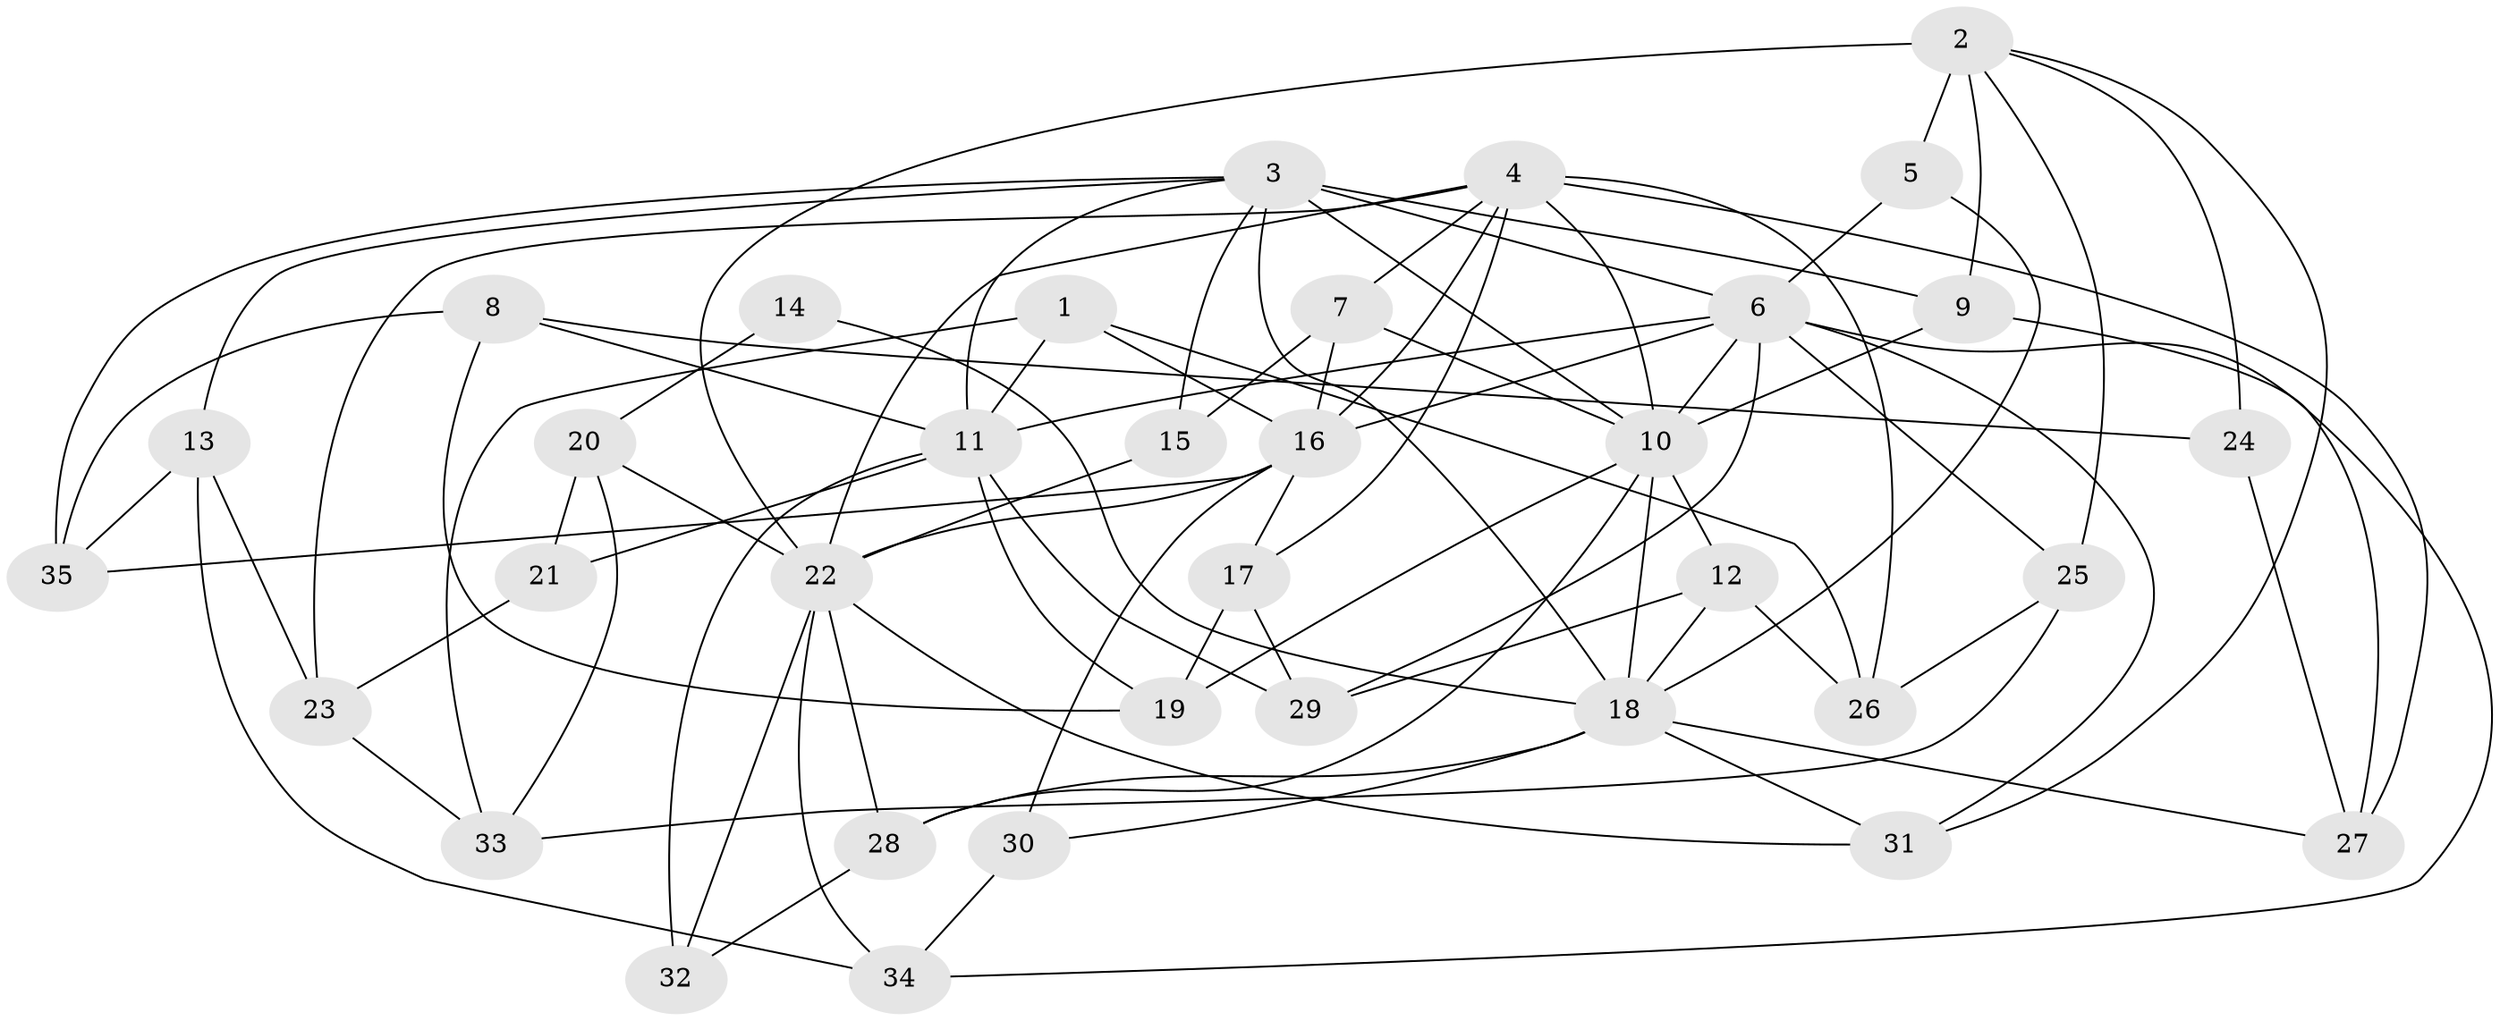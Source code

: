 // original degree distribution, {4: 1.0}
// Generated by graph-tools (version 1.1) at 2025/38/03/09/25 02:38:15]
// undirected, 35 vertices, 85 edges
graph export_dot {
graph [start="1"]
  node [color=gray90,style=filled];
  1;
  2;
  3;
  4;
  5;
  6;
  7;
  8;
  9;
  10;
  11;
  12;
  13;
  14;
  15;
  16;
  17;
  18;
  19;
  20;
  21;
  22;
  23;
  24;
  25;
  26;
  27;
  28;
  29;
  30;
  31;
  32;
  33;
  34;
  35;
  1 -- 11 [weight=1.0];
  1 -- 16 [weight=1.0];
  1 -- 26 [weight=1.0];
  1 -- 33 [weight=1.0];
  2 -- 5 [weight=2.0];
  2 -- 9 [weight=1.0];
  2 -- 22 [weight=3.0];
  2 -- 24 [weight=2.0];
  2 -- 25 [weight=1.0];
  2 -- 31 [weight=1.0];
  3 -- 6 [weight=2.0];
  3 -- 9 [weight=1.0];
  3 -- 10 [weight=2.0];
  3 -- 11 [weight=1.0];
  3 -- 13 [weight=1.0];
  3 -- 15 [weight=1.0];
  3 -- 18 [weight=1.0];
  3 -- 35 [weight=1.0];
  4 -- 7 [weight=1.0];
  4 -- 10 [weight=1.0];
  4 -- 16 [weight=1.0];
  4 -- 17 [weight=1.0];
  4 -- 22 [weight=1.0];
  4 -- 23 [weight=1.0];
  4 -- 26 [weight=1.0];
  4 -- 27 [weight=1.0];
  5 -- 6 [weight=1.0];
  5 -- 18 [weight=1.0];
  6 -- 10 [weight=2.0];
  6 -- 11 [weight=1.0];
  6 -- 16 [weight=2.0];
  6 -- 25 [weight=1.0];
  6 -- 29 [weight=1.0];
  6 -- 31 [weight=1.0];
  6 -- 34 [weight=1.0];
  7 -- 10 [weight=1.0];
  7 -- 15 [weight=1.0];
  7 -- 16 [weight=1.0];
  8 -- 11 [weight=1.0];
  8 -- 19 [weight=1.0];
  8 -- 24 [weight=1.0];
  8 -- 35 [weight=1.0];
  9 -- 10 [weight=1.0];
  9 -- 27 [weight=1.0];
  10 -- 12 [weight=1.0];
  10 -- 18 [weight=2.0];
  10 -- 19 [weight=1.0];
  10 -- 28 [weight=1.0];
  11 -- 19 [weight=1.0];
  11 -- 21 [weight=2.0];
  11 -- 29 [weight=1.0];
  11 -- 32 [weight=2.0];
  12 -- 18 [weight=1.0];
  12 -- 26 [weight=1.0];
  12 -- 29 [weight=1.0];
  13 -- 23 [weight=1.0];
  13 -- 34 [weight=1.0];
  13 -- 35 [weight=1.0];
  14 -- 18 [weight=3.0];
  14 -- 20 [weight=1.0];
  15 -- 22 [weight=2.0];
  16 -- 17 [weight=1.0];
  16 -- 22 [weight=1.0];
  16 -- 30 [weight=4.0];
  16 -- 35 [weight=1.0];
  17 -- 19 [weight=1.0];
  17 -- 29 [weight=1.0];
  18 -- 27 [weight=1.0];
  18 -- 28 [weight=1.0];
  18 -- 30 [weight=1.0];
  18 -- 31 [weight=1.0];
  20 -- 21 [weight=1.0];
  20 -- 22 [weight=1.0];
  20 -- 33 [weight=1.0];
  21 -- 23 [weight=1.0];
  22 -- 28 [weight=1.0];
  22 -- 31 [weight=1.0];
  22 -- 32 [weight=1.0];
  22 -- 34 [weight=1.0];
  23 -- 33 [weight=1.0];
  24 -- 27 [weight=1.0];
  25 -- 26 [weight=1.0];
  25 -- 33 [weight=1.0];
  28 -- 32 [weight=1.0];
  30 -- 34 [weight=1.0];
}
